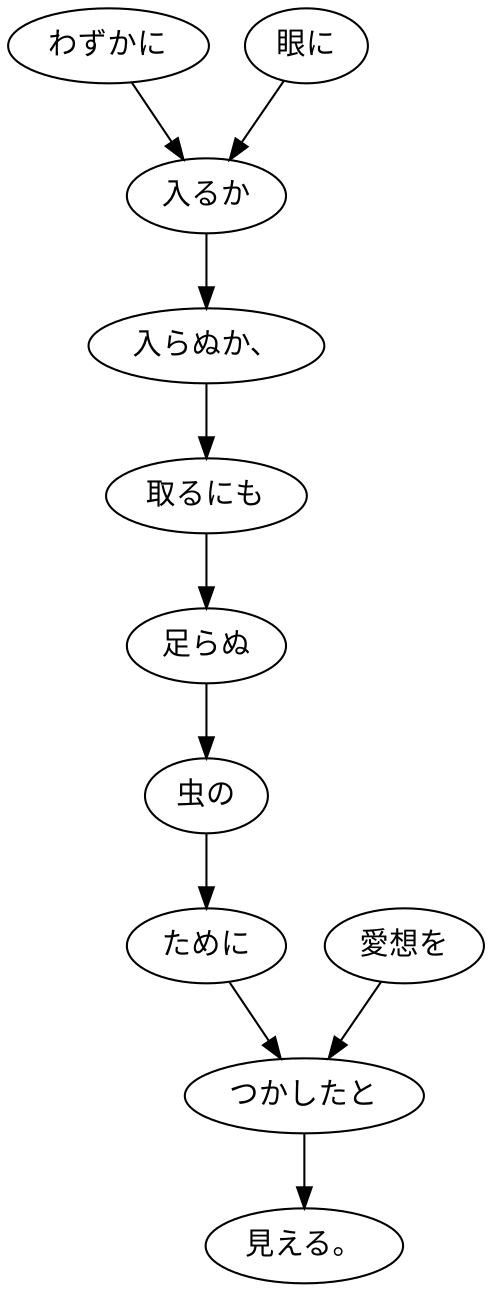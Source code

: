 digraph graph4187 {
	node0 [label="わずかに"];
	node1 [label="眼に"];
	node2 [label="入るか"];
	node3 [label="入らぬか、"];
	node4 [label="取るにも"];
	node5 [label="足らぬ"];
	node6 [label="虫の"];
	node7 [label="ために"];
	node8 [label="愛想を"];
	node9 [label="つかしたと"];
	node10 [label="見える。"];
	node0 -> node2;
	node1 -> node2;
	node2 -> node3;
	node3 -> node4;
	node4 -> node5;
	node5 -> node6;
	node6 -> node7;
	node7 -> node9;
	node8 -> node9;
	node9 -> node10;
}
